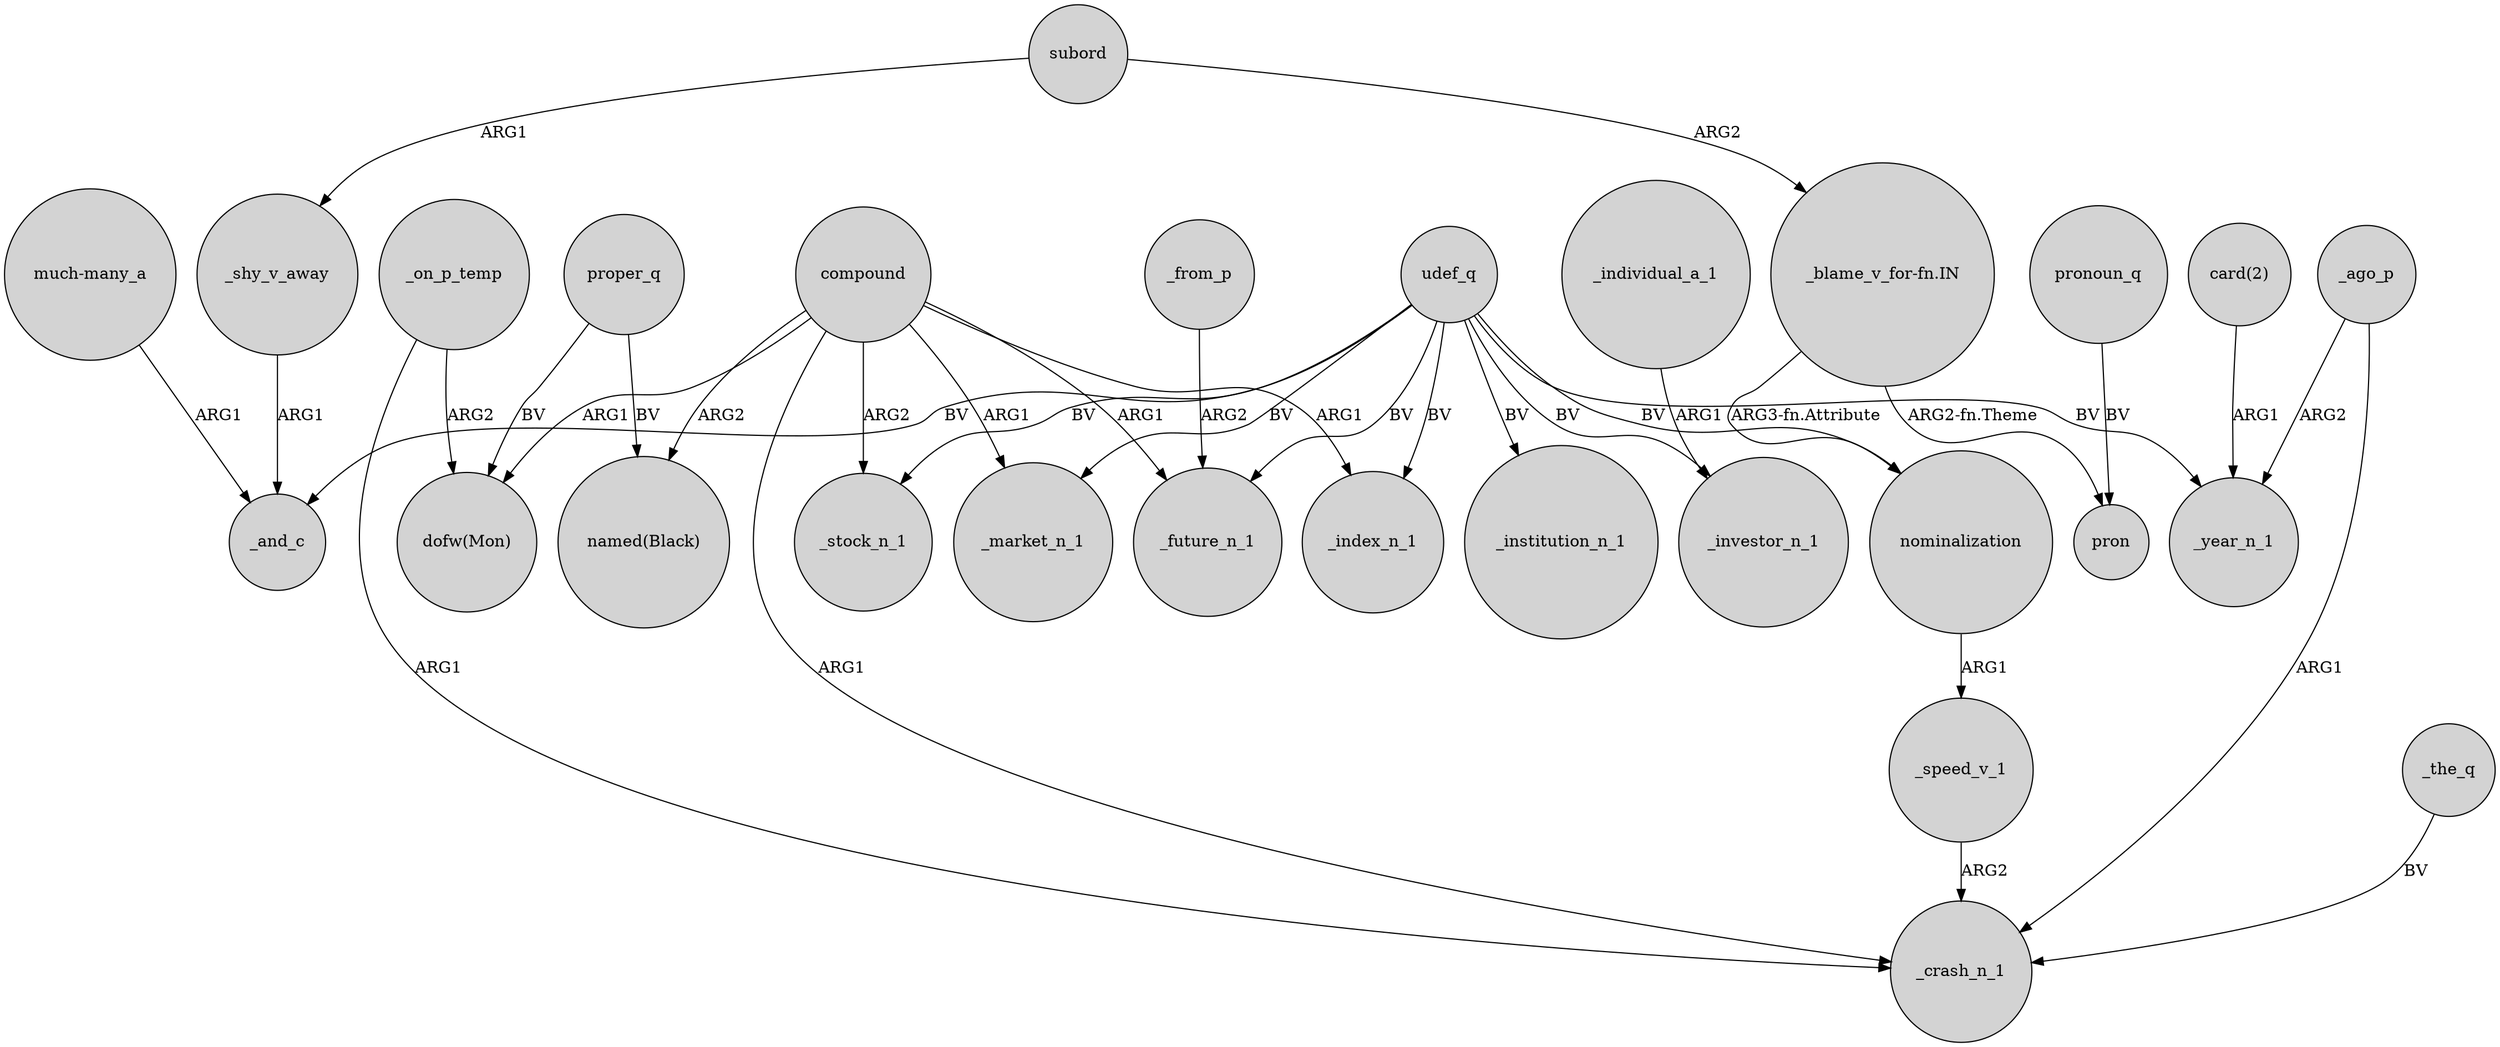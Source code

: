 digraph {
	node [shape=circle style=filled]
	_shy_v_away -> _and_c [label=ARG1]
	"_blame_v_for-fn.IN" -> nominalization [label="ARG3-fn.Attribute"]
	compound -> _future_n_1 [label=ARG1]
	udef_q -> _investor_n_1 [label=BV]
	compound -> _crash_n_1 [label=ARG1]
	subord -> "_blame_v_for-fn.IN" [label=ARG2]
	udef_q -> _market_n_1 [label=BV]
	"much-many_a" -> _and_c [label=ARG1]
	udef_q -> _index_n_1 [label=BV]
	proper_q -> "named(Black)" [label=BV]
	udef_q -> _institution_n_1 [label=BV]
	subord -> _shy_v_away [label=ARG1]
	compound -> _stock_n_1 [label=ARG2]
	pronoun_q -> pron [label=BV]
	_ago_p -> _year_n_1 [label=ARG2]
	udef_q -> _stock_n_1 [label=BV]
	"card(2)" -> _year_n_1 [label=ARG1]
	_individual_a_1 -> _investor_n_1 [label=ARG1]
	proper_q -> "dofw(Mon)" [label=BV]
	_on_p_temp -> _crash_n_1 [label=ARG1]
	udef_q -> _future_n_1 [label=BV]
	nominalization -> _speed_v_1 [label=ARG1]
	udef_q -> nominalization [label=BV]
	_on_p_temp -> "dofw(Mon)" [label=ARG2]
	udef_q -> _year_n_1 [label=BV]
	_speed_v_1 -> _crash_n_1 [label=ARG2]
	_from_p -> _future_n_1 [label=ARG2]
	compound -> _market_n_1 [label=ARG1]
	"_blame_v_for-fn.IN" -> pron [label="ARG2-fn.Theme"]
	_ago_p -> _crash_n_1 [label=ARG1]
	udef_q -> _and_c [label=BV]
	_the_q -> _crash_n_1 [label=BV]
	compound -> "dofw(Mon)" [label=ARG1]
	compound -> _index_n_1 [label=ARG1]
	compound -> "named(Black)" [label=ARG2]
}
